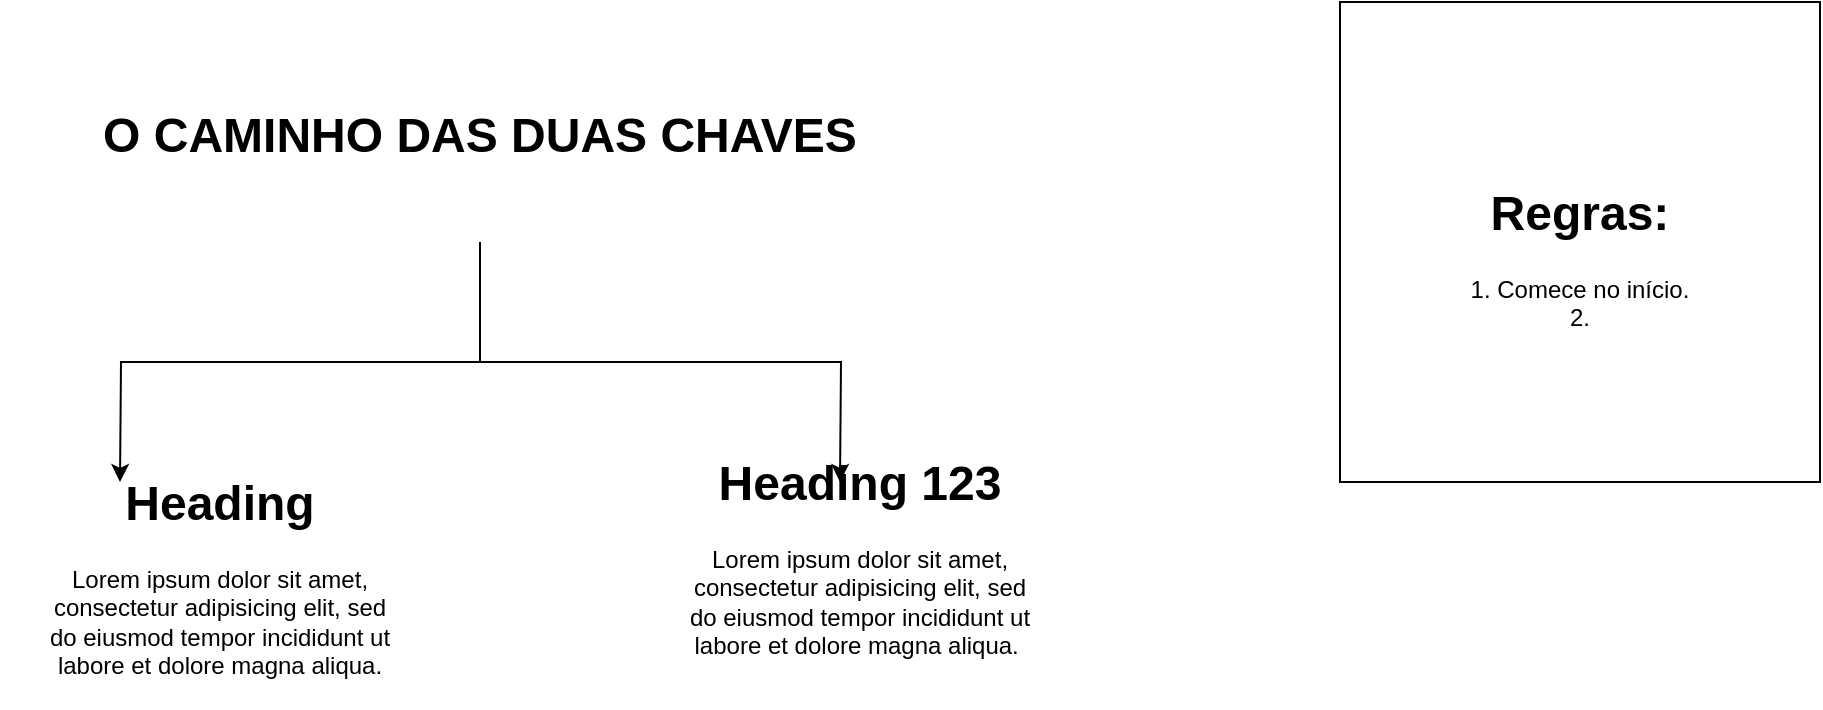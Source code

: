 <mxfile version="28.2.8">
  <diagram name="Página-1" id="7ZFNLWQT970L9R44EoZn">
    <mxGraphModel dx="1094" dy="594" grid="1" gridSize="10" guides="1" tooltips="1" connect="1" arrows="1" fold="1" page="1" pageScale="1" pageWidth="827" pageHeight="1169" math="0" shadow="0">
      <root>
        <mxCell id="0" />
        <mxCell id="1" parent="0" />
        <mxCell id="_VCRK9TZy5Ek2TkXijl9-13" style="edgeStyle=orthogonalEdgeStyle;rounded=0;orthogonalLoop=1;jettySize=auto;html=1;" parent="1" source="_VCRK9TZy5Ek2TkXijl9-10" edge="1">
          <mxGeometry relative="1" as="geometry">
            <mxPoint x="200" y="260" as="targetPoint" />
          </mxGeometry>
        </mxCell>
        <mxCell id="_VCRK9TZy5Ek2TkXijl9-14" style="edgeStyle=orthogonalEdgeStyle;rounded=0;orthogonalLoop=1;jettySize=auto;html=1;" parent="1" source="_VCRK9TZy5Ek2TkXijl9-10" edge="1">
          <mxGeometry relative="1" as="geometry">
            <mxPoint x="560" y="260" as="targetPoint" />
          </mxGeometry>
        </mxCell>
        <mxCell id="_VCRK9TZy5Ek2TkXijl9-10" value="&lt;h1&gt;O CAMINHO DAS DUAS CHAVES&lt;/h1&gt;" style="text;html=1;whiteSpace=wrap;overflow=hidden;rounded=0;align=center;" parent="1" vertex="1">
          <mxGeometry x="140" y="50" width="480" height="90" as="geometry" />
        </mxCell>
        <mxCell id="_VCRK9TZy5Ek2TkXijl9-15" value="&lt;h1 style=&quot;margin-top: 0px;&quot;&gt;Heading&lt;/h1&gt;&lt;p&gt;Lorem ipsum dolor sit amet, consectetur adipisicing elit, sed do eiusmod tempor incididunt ut labore et dolore magna aliqua.&lt;/p&gt;" style="text;html=1;whiteSpace=wrap;overflow=hidden;rounded=0;align=center;" parent="1" vertex="1">
          <mxGeometry x="160" y="250" width="180" height="120" as="geometry" />
        </mxCell>
        <mxCell id="_VCRK9TZy5Ek2TkXijl9-16" value="&lt;h1 style=&quot;margin-top: 0px;&quot;&gt;Heading 123&lt;/h1&gt;&lt;p&gt;Lorem ipsum dolor sit amet, consectetur adipisicing elit, sed do eiusmod tempor incididunt ut labore et dolore magna aliqua.&amp;nbsp;&lt;/p&gt;" style="text;html=1;whiteSpace=wrap;overflow=hidden;rounded=0;align=center;" parent="1" vertex="1">
          <mxGeometry x="480" y="240" width="180" height="120" as="geometry" />
        </mxCell>
        <mxCell id="_VCRK9TZy5Ek2TkXijl9-17" value="&lt;h1&gt;Regras:&lt;/h1&gt;&lt;div&gt;1. Comece no início.&lt;/div&gt;&lt;div&gt;2.&lt;/div&gt;" style="whiteSpace=wrap;html=1;aspect=fixed;align=center;" parent="1" vertex="1">
          <mxGeometry x="810" y="20" width="240" height="240" as="geometry" />
        </mxCell>
      </root>
    </mxGraphModel>
  </diagram>
</mxfile>
